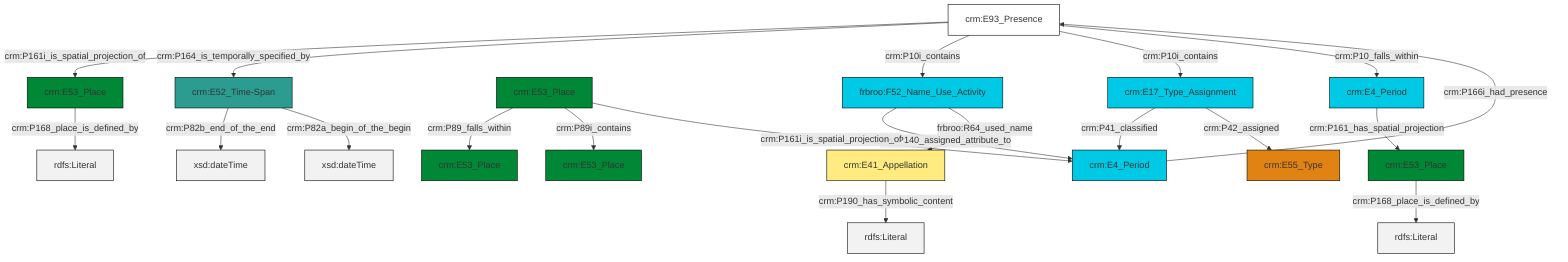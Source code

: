graph TD
classDef Literal fill:#f2f2f2,stroke:#000000;
classDef CRM_Entity fill:#FFFFFF,stroke:#000000;
classDef Temporal_Entity fill:#00C9E6, stroke:#000000;
classDef Type fill:#E18312, stroke:#000000;
classDef Time-Span fill:#2C9C91, stroke:#000000;
classDef Appellation fill:#FFEB7F, stroke:#000000;
classDef Place fill:#008836, stroke:#000000;
classDef Persistent_Item fill:#B266B2, stroke:#000000;
classDef Conceptual_Object fill:#FFD700, stroke:#000000;
classDef Physical_Thing fill:#D2B48C, stroke:#000000;
classDef Actor fill:#f58aad, stroke:#000000;
classDef PC_Classes fill:#4ce600, stroke:#000000;
classDef Multi fill:#cccccc,stroke:#000000;

0["crm:E93_Presence"]:::CRM_Entity -->|crm:P161i_is_spatial_projection_of| 1["crm:E53_Place"]:::Place
4["crm:E17_Type_Assignment"]:::Temporal_Entity -->|crm:P41_classified| 5["crm:E4_Period"]:::Temporal_Entity
6["crm:E53_Place"]:::Place -->|crm:P89_falls_within| 7["crm:E53_Place"]:::Place
8["frbroo:F52_Name_Use_Activity"]:::Temporal_Entity -->|crm:P140_assigned_attribute_to| 5["crm:E4_Period"]:::Temporal_Entity
1["crm:E53_Place"]:::Place -->|crm:P168_place_is_defined_by| 14[rdfs:Literal]:::Literal
16["crm:E4_Period"]:::Temporal_Entity -->|crm:P161_has_spatial_projection| 18["crm:E53_Place"]:::Place
6["crm:E53_Place"]:::Place -->|crm:P89i_contains| 19["crm:E53_Place"]:::Place
12["crm:E52_Time-Span"]:::Time-Span -->|crm:P82b_end_of_the_end| 20[xsd:dateTime]:::Literal
0["crm:E93_Presence"]:::CRM_Entity -->|crm:P164_is_temporally_specified_by| 12["crm:E52_Time-Span"]:::Time-Span
0["crm:E93_Presence"]:::CRM_Entity -->|crm:P10i_contains| 8["frbroo:F52_Name_Use_Activity"]:::Temporal_Entity
5["crm:E4_Period"]:::Temporal_Entity -->|crm:P166i_had_presence| 0["crm:E93_Presence"]:::CRM_Entity
8["frbroo:F52_Name_Use_Activity"]:::Temporal_Entity -->|frbroo:R64_used_name| 9["crm:E41_Appellation"]:::Appellation
9["crm:E41_Appellation"]:::Appellation -->|crm:P190_has_symbolic_content| 25[rdfs:Literal]:::Literal
18["crm:E53_Place"]:::Place -->|crm:P168_place_is_defined_by| 26[rdfs:Literal]:::Literal
4["crm:E17_Type_Assignment"]:::Temporal_Entity -->|crm:P42_assigned| 2["crm:E55_Type"]:::Type
12["crm:E52_Time-Span"]:::Time-Span -->|crm:P82a_begin_of_the_begin| 27[xsd:dateTime]:::Literal
6["crm:E53_Place"]:::Place -->|crm:P161i_is_spatial_projection_of| 5["crm:E4_Period"]:::Temporal_Entity
0["crm:E93_Presence"]:::CRM_Entity -->|crm:P10i_contains| 4["crm:E17_Type_Assignment"]:::Temporal_Entity
0["crm:E93_Presence"]:::CRM_Entity -->|crm:P10_falls_within| 16["crm:E4_Period"]:::Temporal_Entity